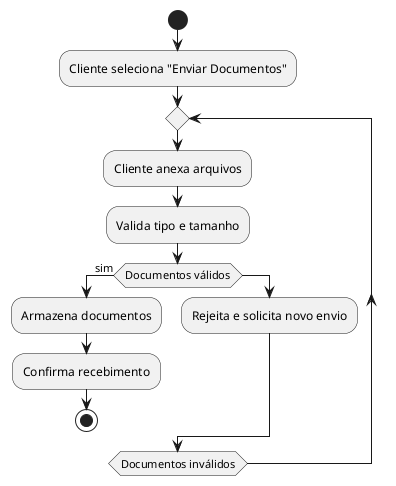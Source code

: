 @startuml case04
start
:Cliente seleciona "Enviar Documentos";

repeat
  :Cliente anexa arquivos;
  :Valida tipo e tamanho;
  if (Documentos válidos) then (sim)
    :Armazena documentos;
    :Confirma recebimento;
    stop
  else
    :Rejeita e solicita novo envio;
  endif
repeat while (Documentos inválidos)
@enduml